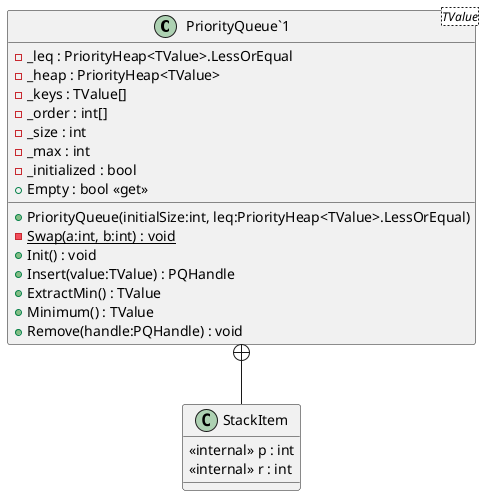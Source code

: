 @startuml
class "PriorityQueue`1"<TValue> {
    - _leq : PriorityHeap<TValue>.LessOrEqual
    - _heap : PriorityHeap<TValue>
    - _keys : TValue[]
    - _order : int[]
    - _size : int
    - _max : int
    - _initialized : bool
    + Empty : bool <<get>>
    + PriorityQueue(initialSize:int, leq:PriorityHeap<TValue>.LessOrEqual)
    {static} - Swap(a:int, b:int) : void
    + Init() : void
    + Insert(value:TValue) : PQHandle
    + ExtractMin() : TValue
    + Minimum() : TValue
    + Remove(handle:PQHandle) : void
}
class StackItem {
    <<internal>> p : int
    <<internal>> r : int
}
"PriorityQueue`1" +-- StackItem
@enduml
